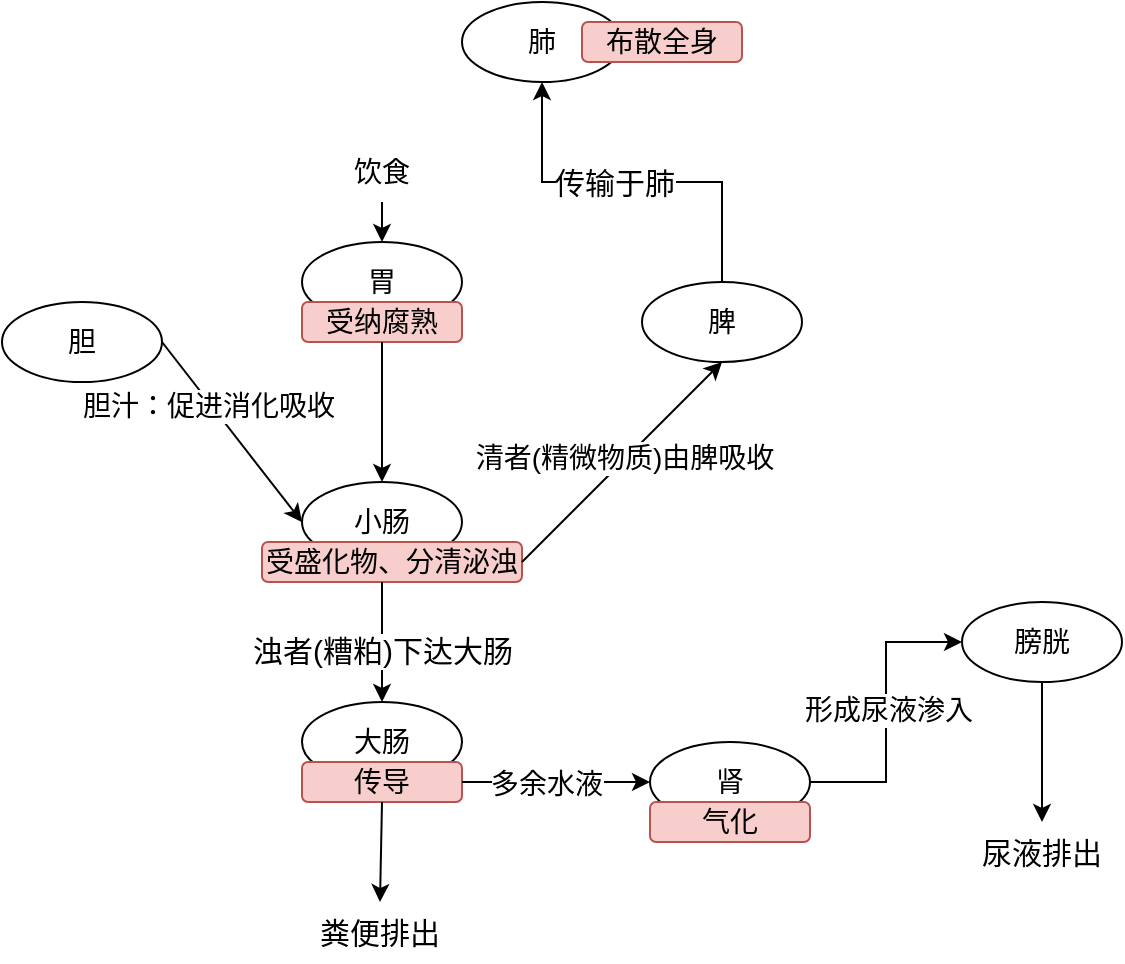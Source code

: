 <mxfile version="23.1.7" type="github">
  <diagram name="第 1 页" id="j4VVQmKsVTcm7PnMvZg3">
    <mxGraphModel dx="1050" dy="557" grid="1" gridSize="10" guides="1" tooltips="1" connect="1" arrows="1" fold="1" page="1" pageScale="1" pageWidth="827" pageHeight="1169" math="0" shadow="0">
      <root>
        <mxCell id="0" />
        <mxCell id="1" parent="0" />
        <mxCell id="iOitf0SiO_wlCVPmJjQj-19" style="edgeStyle=orthogonalEdgeStyle;rounded=0;orthogonalLoop=1;jettySize=auto;html=1;exitX=0.5;exitY=0;exitDx=0;exitDy=0;entryX=0.5;entryY=1;entryDx=0;entryDy=0;" edge="1" parent="1" source="iOitf0SiO_wlCVPmJjQj-4" target="iOitf0SiO_wlCVPmJjQj-17">
          <mxGeometry relative="1" as="geometry">
            <mxPoint x="320" y="60" as="targetPoint" />
          </mxGeometry>
        </mxCell>
        <mxCell id="iOitf0SiO_wlCVPmJjQj-20" value="传输于肺" style="edgeLabel;html=1;align=center;verticalAlign=middle;resizable=0;points=[];fontSize=15;" vertex="1" connectable="0" parent="iOitf0SiO_wlCVPmJjQj-19">
          <mxGeometry x="0.093" relative="1" as="geometry">
            <mxPoint as="offset" />
          </mxGeometry>
        </mxCell>
        <mxCell id="iOitf0SiO_wlCVPmJjQj-4" value="脾" style="ellipse;whiteSpace=wrap;html=1;fontSize=14;" vertex="1" parent="1">
          <mxGeometry x="370" y="150" width="80" height="40" as="geometry" />
        </mxCell>
        <mxCell id="iOitf0SiO_wlCVPmJjQj-5" value="" style="endArrow=classic;html=1;rounded=0;entryX=0.5;entryY=0;entryDx=0;entryDy=0;" edge="1" parent="1" source="iOitf0SiO_wlCVPmJjQj-6" target="iOitf0SiO_wlCVPmJjQj-1">
          <mxGeometry width="50" height="50" relative="1" as="geometry">
            <mxPoint x="240" y="80" as="sourcePoint" />
            <mxPoint x="200" y="70" as="targetPoint" />
          </mxGeometry>
        </mxCell>
        <mxCell id="iOitf0SiO_wlCVPmJjQj-7" value="" style="endArrow=classic;html=1;rounded=0;entryX=0.5;entryY=0;entryDx=0;entryDy=0;" edge="1" parent="1" target="iOitf0SiO_wlCVPmJjQj-6">
          <mxGeometry width="50" height="50" relative="1" as="geometry">
            <mxPoint x="240" y="80" as="sourcePoint" />
            <mxPoint x="240" y="150" as="targetPoint" />
          </mxGeometry>
        </mxCell>
        <mxCell id="iOitf0SiO_wlCVPmJjQj-6" value="饮食" style="text;html=1;align=center;verticalAlign=middle;whiteSpace=wrap;rounded=0;fontSize=14;" vertex="1" parent="1">
          <mxGeometry x="210" y="80" width="60" height="30" as="geometry" />
        </mxCell>
        <mxCell id="iOitf0SiO_wlCVPmJjQj-9" value="" style="group" vertex="1" connectable="0" parent="1">
          <mxGeometry x="200" y="130" width="80" height="50" as="geometry" />
        </mxCell>
        <mxCell id="iOitf0SiO_wlCVPmJjQj-1" value="胃" style="ellipse;whiteSpace=wrap;html=1;fontSize=14;" vertex="1" parent="iOitf0SiO_wlCVPmJjQj-9">
          <mxGeometry width="80" height="40" as="geometry" />
        </mxCell>
        <mxCell id="iOitf0SiO_wlCVPmJjQj-8" value="受纳腐熟" style="rounded=1;whiteSpace=wrap;html=1;fontSize=14;fillColor=#f8cecc;strokeColor=#b85450;" vertex="1" parent="iOitf0SiO_wlCVPmJjQj-9">
          <mxGeometry y="30" width="80" height="20" as="geometry" />
        </mxCell>
        <mxCell id="iOitf0SiO_wlCVPmJjQj-10" value="" style="group" vertex="1" connectable="0" parent="1">
          <mxGeometry x="200" y="250" width="130" height="50" as="geometry" />
        </mxCell>
        <mxCell id="iOitf0SiO_wlCVPmJjQj-11" value="小肠" style="ellipse;whiteSpace=wrap;html=1;fontSize=14;" vertex="1" parent="iOitf0SiO_wlCVPmJjQj-10">
          <mxGeometry width="80" height="40" as="geometry" />
        </mxCell>
        <mxCell id="iOitf0SiO_wlCVPmJjQj-12" value="受盛化物、分清泌浊" style="rounded=1;whiteSpace=wrap;html=1;fontSize=14;fillColor=#f8cecc;strokeColor=#b85450;" vertex="1" parent="iOitf0SiO_wlCVPmJjQj-10">
          <mxGeometry x="-20" y="30" width="130" height="20" as="geometry" />
        </mxCell>
        <mxCell id="iOitf0SiO_wlCVPmJjQj-13" value="" style="endArrow=classic;html=1;rounded=0;exitX=0.5;exitY=1;exitDx=0;exitDy=0;entryX=0.5;entryY=0;entryDx=0;entryDy=0;" edge="1" parent="1" source="iOitf0SiO_wlCVPmJjQj-8" target="iOitf0SiO_wlCVPmJjQj-11">
          <mxGeometry width="50" height="50" relative="1" as="geometry">
            <mxPoint x="10" y="330" as="sourcePoint" />
            <mxPoint x="60" y="280" as="targetPoint" />
          </mxGeometry>
        </mxCell>
        <mxCell id="iOitf0SiO_wlCVPmJjQj-14" value="" style="endArrow=classic;html=1;rounded=0;entryX=0.5;entryY=1;entryDx=0;entryDy=0;" edge="1" parent="1" target="iOitf0SiO_wlCVPmJjQj-4">
          <mxGeometry width="50" height="50" relative="1" as="geometry">
            <mxPoint x="310" y="290" as="sourcePoint" />
            <mxPoint x="360" y="240" as="targetPoint" />
          </mxGeometry>
        </mxCell>
        <mxCell id="iOitf0SiO_wlCVPmJjQj-15" value="&lt;font style=&quot;font-size: 14px;&quot;&gt;清者(精微物质)由脾吸收&lt;/font&gt;" style="edgeLabel;html=1;align=center;verticalAlign=middle;resizable=0;points=[];" vertex="1" connectable="0" parent="iOitf0SiO_wlCVPmJjQj-14">
          <mxGeometry x="0.022" y="1" relative="1" as="geometry">
            <mxPoint as="offset" />
          </mxGeometry>
        </mxCell>
        <mxCell id="iOitf0SiO_wlCVPmJjQj-16" value="" style="group" vertex="1" connectable="0" parent="1">
          <mxGeometry x="280" y="10" width="80" height="50" as="geometry" />
        </mxCell>
        <mxCell id="iOitf0SiO_wlCVPmJjQj-17" value="肺" style="ellipse;whiteSpace=wrap;html=1;fontSize=14;" vertex="1" parent="iOitf0SiO_wlCVPmJjQj-16">
          <mxGeometry width="80" height="40" as="geometry" />
        </mxCell>
        <mxCell id="iOitf0SiO_wlCVPmJjQj-18" value="布散全身" style="rounded=1;whiteSpace=wrap;html=1;fontSize=14;fillColor=#f8cecc;strokeColor=#b85450;" vertex="1" parent="1">
          <mxGeometry x="340" y="20" width="80" height="20" as="geometry" />
        </mxCell>
        <mxCell id="iOitf0SiO_wlCVPmJjQj-21" value="" style="group" vertex="1" connectable="0" parent="1">
          <mxGeometry x="200" y="360" width="130" height="50" as="geometry" />
        </mxCell>
        <mxCell id="iOitf0SiO_wlCVPmJjQj-22" value="大肠" style="ellipse;whiteSpace=wrap;html=1;fontSize=14;" vertex="1" parent="iOitf0SiO_wlCVPmJjQj-21">
          <mxGeometry width="80" height="40" as="geometry" />
        </mxCell>
        <mxCell id="iOitf0SiO_wlCVPmJjQj-23" value="传导" style="rounded=1;whiteSpace=wrap;html=1;fontSize=14;fillColor=#f8cecc;strokeColor=#b85450;" vertex="1" parent="iOitf0SiO_wlCVPmJjQj-21">
          <mxGeometry y="30" width="80" height="20" as="geometry" />
        </mxCell>
        <mxCell id="iOitf0SiO_wlCVPmJjQj-24" value="" style="endArrow=classic;html=1;rounded=0;entryX=0.5;entryY=0;entryDx=0;entryDy=0;" edge="1" parent="1" target="iOitf0SiO_wlCVPmJjQj-22">
          <mxGeometry width="50" height="50" relative="1" as="geometry">
            <mxPoint x="240" y="300" as="sourcePoint" />
            <mxPoint x="100" y="380" as="targetPoint" />
          </mxGeometry>
        </mxCell>
        <mxCell id="iOitf0SiO_wlCVPmJjQj-25" value="浊者(糟粕)下达大肠" style="edgeLabel;html=1;align=center;verticalAlign=middle;resizable=0;points=[];fontSize=15;" vertex="1" connectable="0" parent="iOitf0SiO_wlCVPmJjQj-24">
          <mxGeometry x="-0.264" y="1" relative="1" as="geometry">
            <mxPoint x="-1" y="12" as="offset" />
          </mxGeometry>
        </mxCell>
        <mxCell id="iOitf0SiO_wlCVPmJjQj-26" value="" style="endArrow=classic;html=1;rounded=0;entryX=0.5;entryY=0;entryDx=0;entryDy=0;" edge="1" parent="1" target="iOitf0SiO_wlCVPmJjQj-27">
          <mxGeometry width="50" height="50" relative="1" as="geometry">
            <mxPoint x="240" y="410" as="sourcePoint" />
            <mxPoint x="240" y="470" as="targetPoint" />
          </mxGeometry>
        </mxCell>
        <mxCell id="iOitf0SiO_wlCVPmJjQj-27" value="粪便排出" style="text;html=1;align=center;verticalAlign=middle;whiteSpace=wrap;rounded=0;fontSize=15;" vertex="1" parent="1">
          <mxGeometry x="204" y="460" width="70" height="30" as="geometry" />
        </mxCell>
        <mxCell id="iOitf0SiO_wlCVPmJjQj-31" value="" style="group" vertex="1" connectable="0" parent="1">
          <mxGeometry x="374" y="380" width="80" height="50" as="geometry" />
        </mxCell>
        <mxCell id="iOitf0SiO_wlCVPmJjQj-29" value="肾" style="ellipse;whiteSpace=wrap;html=1;fontSize=14;" vertex="1" parent="iOitf0SiO_wlCVPmJjQj-31">
          <mxGeometry width="80" height="40" as="geometry" />
        </mxCell>
        <mxCell id="iOitf0SiO_wlCVPmJjQj-30" value="气化" style="rounded=1;whiteSpace=wrap;html=1;fontSize=14;fillColor=#f8cecc;strokeColor=#b85450;" vertex="1" parent="iOitf0SiO_wlCVPmJjQj-31">
          <mxGeometry y="30" width="80" height="20" as="geometry" />
        </mxCell>
        <mxCell id="iOitf0SiO_wlCVPmJjQj-32" style="edgeStyle=orthogonalEdgeStyle;rounded=0;orthogonalLoop=1;jettySize=auto;html=1;exitX=1;exitY=0.5;exitDx=0;exitDy=0;entryX=0;entryY=0.5;entryDx=0;entryDy=0;" edge="1" parent="1" source="iOitf0SiO_wlCVPmJjQj-23" target="iOitf0SiO_wlCVPmJjQj-29">
          <mxGeometry relative="1" as="geometry" />
        </mxCell>
        <mxCell id="iOitf0SiO_wlCVPmJjQj-33" value="多余水液" style="edgeLabel;html=1;align=center;verticalAlign=middle;resizable=0;points=[];fontSize=14;" vertex="1" connectable="0" parent="iOitf0SiO_wlCVPmJjQj-32">
          <mxGeometry x="-0.117" y="-1" relative="1" as="geometry">
            <mxPoint as="offset" />
          </mxGeometry>
        </mxCell>
        <mxCell id="iOitf0SiO_wlCVPmJjQj-34" value="" style="group" vertex="1" connectable="0" parent="1">
          <mxGeometry x="530" y="310" width="80" height="50" as="geometry" />
        </mxCell>
        <mxCell id="iOitf0SiO_wlCVPmJjQj-35" value="膀胱" style="ellipse;whiteSpace=wrap;html=1;fontSize=14;" vertex="1" parent="iOitf0SiO_wlCVPmJjQj-34">
          <mxGeometry width="80" height="40" as="geometry" />
        </mxCell>
        <mxCell id="iOitf0SiO_wlCVPmJjQj-37" style="edgeStyle=orthogonalEdgeStyle;rounded=0;orthogonalLoop=1;jettySize=auto;html=1;exitX=1;exitY=0.5;exitDx=0;exitDy=0;entryX=0;entryY=0.5;entryDx=0;entryDy=0;" edge="1" parent="1" source="iOitf0SiO_wlCVPmJjQj-29" target="iOitf0SiO_wlCVPmJjQj-35">
          <mxGeometry relative="1" as="geometry" />
        </mxCell>
        <mxCell id="iOitf0SiO_wlCVPmJjQj-38" value="形成尿液渗入" style="edgeLabel;html=1;align=center;verticalAlign=middle;resizable=0;points=[];fontSize=14;" vertex="1" connectable="0" parent="iOitf0SiO_wlCVPmJjQj-37">
          <mxGeometry x="0.013" y="-1" relative="1" as="geometry">
            <mxPoint as="offset" />
          </mxGeometry>
        </mxCell>
        <mxCell id="iOitf0SiO_wlCVPmJjQj-42" value="" style="endArrow=classic;html=1;rounded=0;exitX=0.5;exitY=1;exitDx=0;exitDy=0;entryX=0.5;entryY=0;entryDx=0;entryDy=0;" edge="1" parent="1" source="iOitf0SiO_wlCVPmJjQj-35" target="iOitf0SiO_wlCVPmJjQj-43">
          <mxGeometry width="50" height="50" relative="1" as="geometry">
            <mxPoint x="610" y="400" as="sourcePoint" />
            <mxPoint x="570" y="420" as="targetPoint" />
          </mxGeometry>
        </mxCell>
        <mxCell id="iOitf0SiO_wlCVPmJjQj-43" value="尿液排出" style="text;html=1;align=center;verticalAlign=middle;whiteSpace=wrap;rounded=0;fontSize=15;" vertex="1" parent="1">
          <mxGeometry x="535" y="420" width="70" height="30" as="geometry" />
        </mxCell>
        <mxCell id="iOitf0SiO_wlCVPmJjQj-45" value="胆" style="ellipse;whiteSpace=wrap;html=1;fontSize=14;" vertex="1" parent="1">
          <mxGeometry x="50" y="160" width="80" height="40" as="geometry" />
        </mxCell>
        <mxCell id="iOitf0SiO_wlCVPmJjQj-48" value="" style="endArrow=classic;html=1;rounded=0;exitX=1;exitY=0.5;exitDx=0;exitDy=0;entryX=0;entryY=0.5;entryDx=0;entryDy=0;" edge="1" parent="1" source="iOitf0SiO_wlCVPmJjQj-45" target="iOitf0SiO_wlCVPmJjQj-11">
          <mxGeometry width="50" height="50" relative="1" as="geometry">
            <mxPoint x="340" y="310" as="sourcePoint" />
            <mxPoint x="390" y="260" as="targetPoint" />
          </mxGeometry>
        </mxCell>
        <mxCell id="iOitf0SiO_wlCVPmJjQj-49" value="胆汁：促进消化吸收" style="edgeLabel;html=1;align=center;verticalAlign=middle;resizable=0;points=[];fontSize=14;" vertex="1" connectable="0" parent="iOitf0SiO_wlCVPmJjQj-48">
          <mxGeometry x="-0.313" y="-2" relative="1" as="geometry">
            <mxPoint as="offset" />
          </mxGeometry>
        </mxCell>
      </root>
    </mxGraphModel>
  </diagram>
</mxfile>

